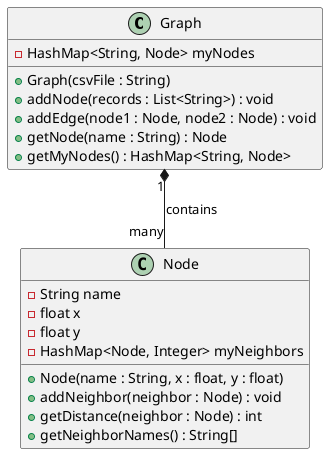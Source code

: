 @startuml
class Graph {
    - HashMap<String, Node> myNodes

    + Graph(csvFile : String)
    + addNode(records : List<String>) : void
    + addEdge(node1 : Node, node2 : Node) : void
    + getNode(name : String) : Node
    + getMyNodes() : HashMap<String, Node>
}
class Node {
    - String name
    - float x
    - float y
    - HashMap<Node, Integer> myNeighbors

    + Node(name : String, x : float, y : float)
    + addNeighbor(neighbor : Node) : void
    + getDistance(neighbor : Node) : int
    + getNeighborNames() : String[]
}

Graph "1" *-- "many" Node : contains
@enduml
